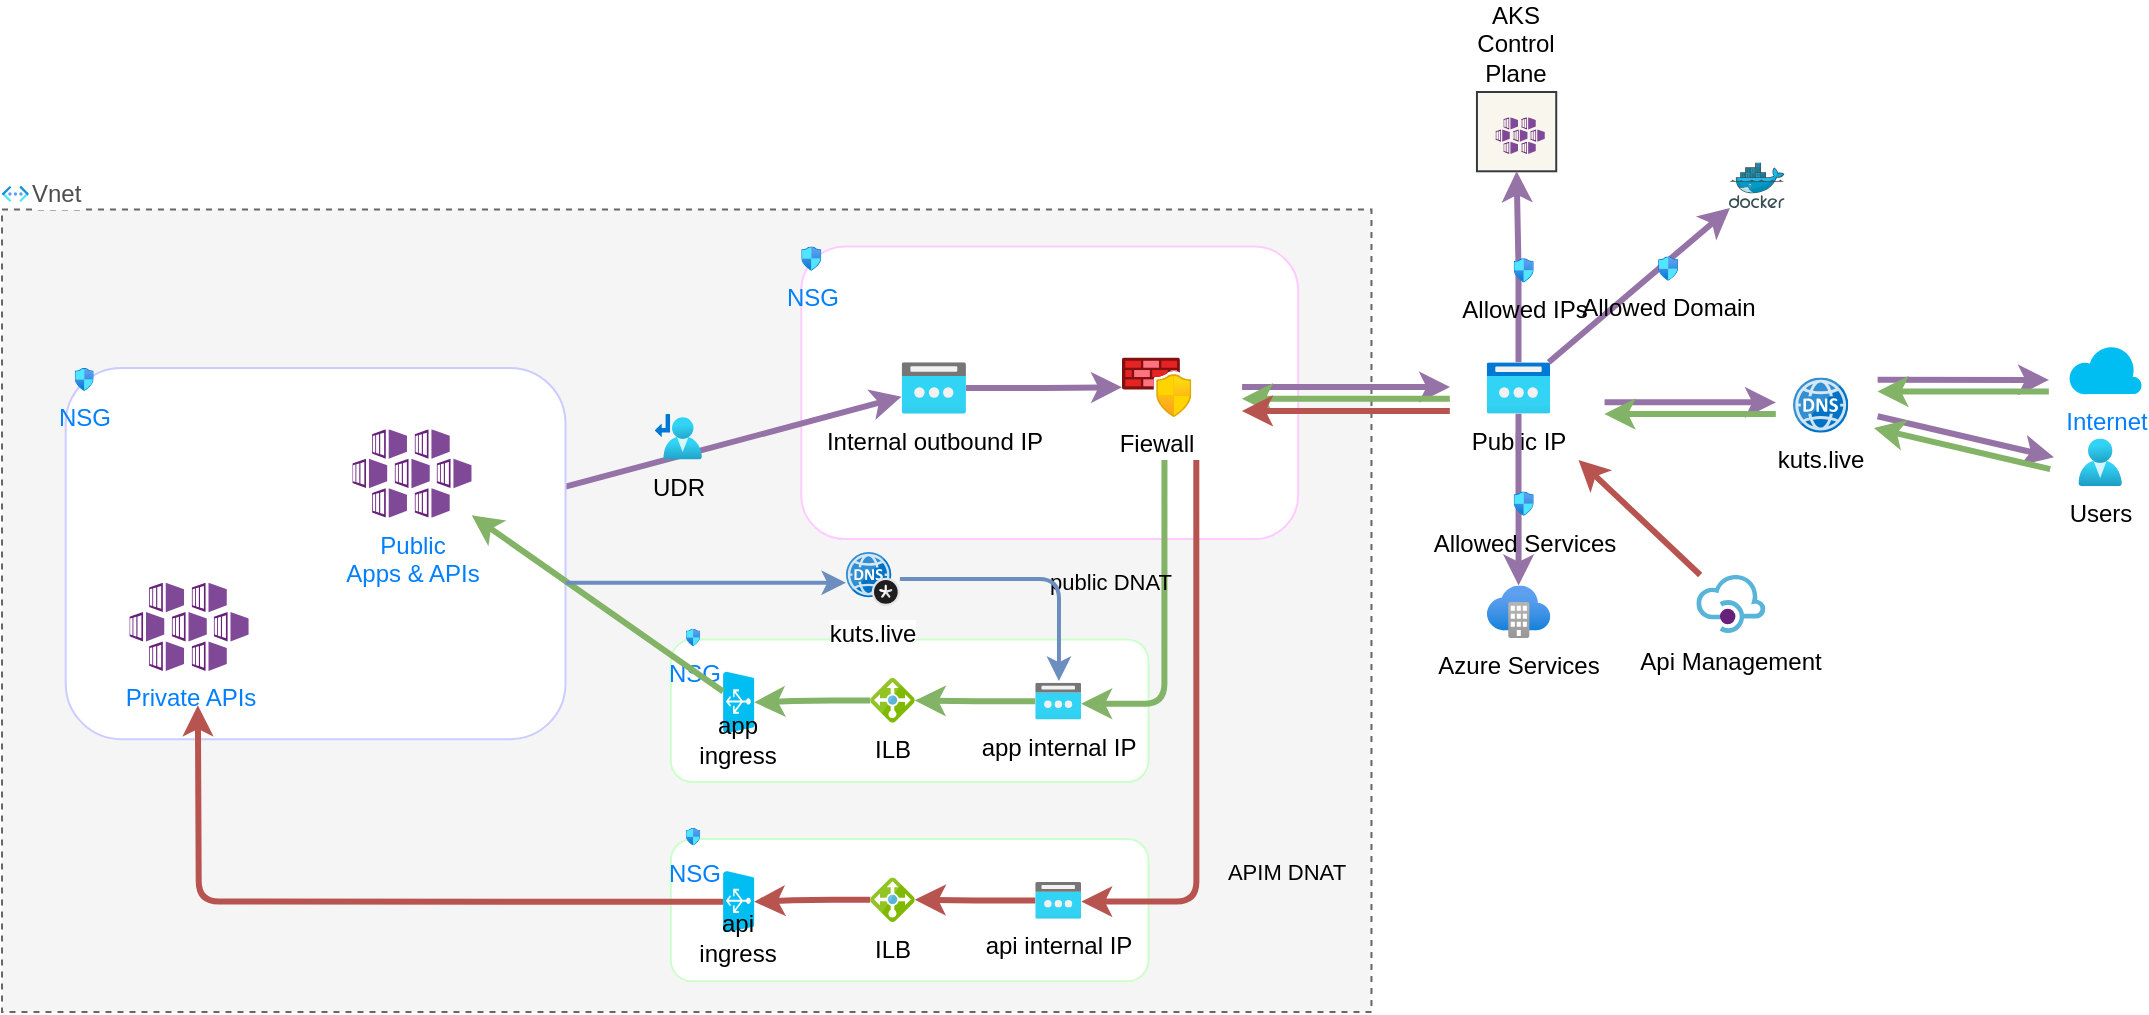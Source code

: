 <mxfile version="17.4.2" type="device" pages="3"><diagram id="IzfPn9gxmbmsD86S3vCD" name="Aks with Firewall"><mxGraphModel dx="1174" dy="1212" grid="1" gridSize="10" guides="1" tooltips="1" connect="1" arrows="1" fold="1" page="1" pageScale="1" pageWidth="827" pageHeight="1169" math="0" shadow="0"><root><mxCell id="0"/><mxCell id="1" parent="0"/><mxCell id="JUTYJFlp6_CGVl2YudWr-1" value="" style="group" parent="1" vertex="1" connectable="0"><mxGeometry x="1000" y="70" width="1070" height="460" as="geometry"/></mxCell><mxCell id="JUTYJFlp6_CGVl2YudWr-2" value="" style="rounded=0;whiteSpace=wrap;html=1;dashed=1;fontColor=#333333;fillColor=#f5f5f5;strokeColor=#666666;" parent="JUTYJFlp6_CGVl2YudWr-1" vertex="1"><mxGeometry y="58.742" width="684.739" height="401.258" as="geometry"/></mxCell><mxCell id="JUTYJFlp6_CGVl2YudWr-3" value="Vnet" style="aspect=fixed;html=1;points=[];align=left;image;fontSize=12;image=img/lib/azure2/networking/Virtual_Networks_Classic.svg;rounded=0;dashed=1;verticalAlign=middle;labelPosition=right;verticalLabelPosition=middle;fontColor=#4D4D4D;" parent="JUTYJFlp6_CGVl2YudWr-1" vertex="1"><mxGeometry y="46.996" width="13.381" height="7.989" as="geometry"/></mxCell><mxCell id="JUTYJFlp6_CGVl2YudWr-4" value="" style="group" parent="JUTYJFlp6_CGVl2YudWr-1" vertex="1" connectable="0"><mxGeometry x="399.622" y="77.214" width="342.75" height="146.345" as="geometry"/></mxCell><mxCell id="JUTYJFlp6_CGVl2YudWr-5" value="" style="rounded=1;whiteSpace=wrap;html=1;strokeColor=#FFCCFF;" parent="JUTYJFlp6_CGVl2YudWr-4" vertex="1"><mxGeometry width="248.481" height="146.345" as="geometry"/></mxCell><mxCell id="JUTYJFlp6_CGVl2YudWr-6" value="NSG" style="aspect=fixed;html=1;points=[];align=center;image;fontSize=12;image=img/lib/azure2/networking/Network_Security_Groups.svg;rounded=0;dashed=1;fontColor=#007FFF;labelBackgroundColor=none;" parent="JUTYJFlp6_CGVl2YudWr-4" vertex="1"><mxGeometry width="10.036" height="12.186" as="geometry"/></mxCell><mxCell id="JUTYJFlp6_CGVl2YudWr-7" value="Fiewall" style="aspect=fixed;html=1;points=[];align=center;image;fontSize=12;image=img/lib/azure2/networking/Azure_Firewall_Manager.svg;rounded=0;dashed=1;labelBackgroundColor=none;" parent="JUTYJFlp6_CGVl2YudWr-4" vertex="1"><mxGeometry x="160.358" y="55.549" width="34.691" height="29.735" as="geometry"/></mxCell><mxCell id="JUTYJFlp6_CGVl2YudWr-8" value="Internal outbound IP" style="aspect=fixed;html=1;points=[];align=center;image;fontSize=12;image=img/lib/azure2/networking/Public_IP_Addresses.svg;rounded=0;dashed=1;labelBackgroundColor=none;" parent="JUTYJFlp6_CGVl2YudWr-4" vertex="1"><mxGeometry x="50.188" y="57.899" width="32.213" height="25.77" as="geometry"/></mxCell><mxCell id="JUTYJFlp6_CGVl2YudWr-9" style="edgeStyle=orthogonalEdgeStyle;rounded=0;orthogonalLoop=1;jettySize=auto;html=1;fontColor=#007FFF;fillColor=#e1d5e7;strokeColor=#9673a6;strokeWidth=3;" parent="JUTYJFlp6_CGVl2YudWr-4" source="JUTYJFlp6_CGVl2YudWr-8" target="JUTYJFlp6_CGVl2YudWr-7" edge="1"><mxGeometry relative="1" as="geometry"/></mxCell><mxCell id="JUTYJFlp6_CGVl2YudWr-10" value="" style="group" parent="JUTYJFlp6_CGVl2YudWr-4" vertex="1" connectable="0"><mxGeometry x="220.339" y="70.235" width="104.049" height="5.874" as="geometry"/></mxCell><mxCell id="JUTYJFlp6_CGVl2YudWr-11" value="" style="endArrow=classic;html=1;strokeWidth=3;fontColor=#000000;fillColor=#e1d5e7;strokeColor=#9673a6;" parent="JUTYJFlp6_CGVl2YudWr-10" edge="1"><mxGeometry width="50" height="50" relative="1" as="geometry"><mxPoint x="0.089" as="sourcePoint"/><mxPoint x="104.049" y="0.065" as="targetPoint"/></mxGeometry></mxCell><mxCell id="JUTYJFlp6_CGVl2YudWr-12" value="" style="endArrow=classic;html=1;strokeWidth=3;fontColor=#000000;fillColor=#d5e8d4;strokeColor=#82b366;" parent="JUTYJFlp6_CGVl2YudWr-10" edge="1"><mxGeometry width="50" height="50" relative="1" as="geometry"><mxPoint x="103.96" y="5.874" as="sourcePoint"/><mxPoint y="5.874" as="targetPoint"/></mxGeometry></mxCell><mxCell id="JUTYJFlp6_CGVl2YudWr-13" style="rounded=1;sketch=0;orthogonalLoop=1;jettySize=auto;html=1;strokeWidth=3;fontColor=#000000;fillColor=#e1d5e7;strokeColor=#9673a6;" parent="JUTYJFlp6_CGVl2YudWr-1" source="JUTYJFlp6_CGVl2YudWr-15" target="JUTYJFlp6_CGVl2YudWr-8" edge="1"><mxGeometry x="-71.659" as="geometry"/></mxCell><mxCell id="JUTYJFlp6_CGVl2YudWr-14" value="" style="group" parent="JUTYJFlp6_CGVl2YudWr-1" vertex="1" connectable="0"><mxGeometry x="31.848" y="138" width="249.906" height="185.595" as="geometry"/></mxCell><mxCell id="JUTYJFlp6_CGVl2YudWr-15" value="" style="rounded=1;whiteSpace=wrap;html=1;strokeColor=#CCCCFF;" parent="JUTYJFlp6_CGVl2YudWr-14" vertex="1"><mxGeometry width="249.906" height="185.595" as="geometry"/></mxCell><mxCell id="JUTYJFlp6_CGVl2YudWr-16" value="NSG" style="aspect=fixed;html=1;points=[];align=center;image;fontSize=12;image=img/lib/azure2/networking/Network_Security_Groups.svg;rounded=0;dashed=1;fontColor=#007FFF;labelBackgroundColor=none;" parent="JUTYJFlp6_CGVl2YudWr-14" vertex="1"><mxGeometry x="4.544" width="9.447" height="11.471" as="geometry"/></mxCell><mxCell id="JUTYJFlp6_CGVl2YudWr-17" value="Public&lt;br&gt;Apps &amp;amp; APIs" style="aspect=fixed;html=1;points=[];align=center;image;fontSize=12;image=img/lib/mscae/Kubernetes_Services.svg;rounded=0;dashed=1;labelBackgroundColor=none;fontColor=#007FFF;" parent="JUTYJFlp6_CGVl2YudWr-14" vertex="1"><mxGeometry x="143.317" y="30.667" width="59.679" height="44.165" as="geometry"/></mxCell><mxCell id="JUTYJFlp6_CGVl2YudWr-18" value="Private APIs" style="aspect=fixed;html=1;points=[];align=center;image;fontSize=12;image=img/lib/mscae/Kubernetes_Services.svg;rounded=0;dashed=1;labelBackgroundColor=none;fontColor=#007FFF;" parent="JUTYJFlp6_CGVl2YudWr-14" vertex="1"><mxGeometry x="31.848" y="107.333" width="59.679" height="44.165" as="geometry"/></mxCell><mxCell id="JUTYJFlp6_CGVl2YudWr-19" value="UDR" style="aspect=fixed;html=1;points=[];align=center;image;fontSize=12;image=img/lib/azure2/networking/Route_Tables.svg;labelBackgroundColor=none;" parent="JUTYJFlp6_CGVl2YudWr-1" vertex="1"><mxGeometry x="326.445" y="161" width="23.496" height="22.763" as="geometry"/></mxCell><mxCell id="JUTYJFlp6_CGVl2YudWr-20" value="" style="group" parent="JUTYJFlp6_CGVl2YudWr-1" vertex="1" connectable="0"><mxGeometry x="334.407" y="268.333" width="238.862" height="76.667" as="geometry"/></mxCell><mxCell id="JUTYJFlp6_CGVl2YudWr-21" value="" style="rounded=1;whiteSpace=wrap;html=1;strokeColor=#CCFFCC;" parent="JUTYJFlp6_CGVl2YudWr-20" vertex="1"><mxGeometry y="5.479" width="238.862" height="71.188" as="geometry"/></mxCell><mxCell id="JUTYJFlp6_CGVl2YudWr-22" value="ILB" style="aspect=fixed;html=1;points=[];align=center;image;fontSize=12;image=img/lib/mscae/Load_Balancer_feature.svg;" parent="JUTYJFlp6_CGVl2YudWr-20" vertex="1"><mxGeometry x="99.704" y="24.717" width="22.301" height="22.301" as="geometry"/></mxCell><mxCell id="JUTYJFlp6_CGVl2YudWr-23" value="app internal IP" style="aspect=fixed;html=1;points=[];align=center;image;fontSize=12;image=img/lib/azure2/networking/Public_IP_Addresses.svg;rounded=0;dashed=1;labelBackgroundColor=none;" parent="JUTYJFlp6_CGVl2YudWr-20" vertex="1"><mxGeometry x="182.189" y="27.025" width="23.009" height="18.407" as="geometry"/></mxCell><mxCell id="JUTYJFlp6_CGVl2YudWr-24" value="NSG" style="aspect=fixed;html=1;points=[];align=center;image;fontSize=12;image=img/lib/azure2/networking/Network_Security_Groups.svg;rounded=0;dashed=1;fontColor=#007FFF;labelBackgroundColor=none;" parent="JUTYJFlp6_CGVl2YudWr-20" vertex="1"><mxGeometry x="7.541" width="7.168" height="8.704" as="geometry"/></mxCell><mxCell id="JUTYJFlp6_CGVl2YudWr-25" value="" style="group" parent="JUTYJFlp6_CGVl2YudWr-20" vertex="1" connectable="0"><mxGeometry x="23.643" y="24.251" width="40.113" height="34.197" as="geometry"/></mxCell><mxCell id="JUTYJFlp6_CGVl2YudWr-26" value="" style="verticalLabelPosition=bottom;html=1;verticalAlign=top;align=center;strokeColor=none;fillColor=#00BEF2;shape=mxgraph.azure.azure_load_balancer;fontColor=#000000;rotation=90;" parent="JUTYJFlp6_CGVl2YudWr-25" vertex="1"><mxGeometry x="-5.139" y="4.825" width="30.836" height="15.525" as="geometry"/></mxCell><mxCell id="JUTYJFlp6_CGVl2YudWr-27" value="app ingress" style="text;html=1;strokeColor=none;fillColor=none;align=center;verticalAlign=middle;whiteSpace=wrap;rounded=0;fontColor=#000000;" parent="JUTYJFlp6_CGVl2YudWr-25" vertex="1"><mxGeometry x="-20.057" y="26.898" width="60.17" height="8.389" as="geometry"/></mxCell><mxCell id="JUTYJFlp6_CGVl2YudWr-28" style="edgeStyle=orthogonalEdgeStyle;rounded=1;sketch=0;orthogonalLoop=1;jettySize=auto;html=1;strokeWidth=3;fontColor=#000000;fillColor=#d5e8d4;strokeColor=#82b366;" parent="JUTYJFlp6_CGVl2YudWr-20" source="JUTYJFlp6_CGVl2YudWr-23" target="JUTYJFlp6_CGVl2YudWr-22" edge="1"><mxGeometry x="812.007" y="241.045" as="geometry"/></mxCell><mxCell id="JUTYJFlp6_CGVl2YudWr-29" style="edgeStyle=orthogonalEdgeStyle;rounded=1;sketch=0;orthogonalLoop=1;jettySize=auto;html=1;strokeWidth=3;fontColor=#000000;entryX=0.5;entryY=0;entryDx=0;entryDy=0;entryPerimeter=0;fillColor=#d5e8d4;strokeColor=#82b366;" parent="JUTYJFlp6_CGVl2YudWr-20" source="JUTYJFlp6_CGVl2YudWr-22" target="JUTYJFlp6_CGVl2YudWr-26" edge="1"><mxGeometry x="15.42" y="-3.84" as="geometry"/></mxCell><mxCell id="JUTYJFlp6_CGVl2YudWr-30" value="public DNAT" style="edgeStyle=orthogonalEdgeStyle;rounded=1;sketch=0;orthogonalLoop=1;jettySize=auto;html=1;strokeWidth=3;fontColor=#000000;fillColor=#d5e8d4;strokeColor=#82b366;labelBackgroundColor=none;" parent="JUTYJFlp6_CGVl2YudWr-1" target="JUTYJFlp6_CGVl2YudWr-23" edge="1"><mxGeometry x="-796.208" y="-53.667" as="geometry"><mxPoint x="581.402" y="364.216" as="targetPoint"/><Array as="points"><mxPoint x="581.232" y="184"/><mxPoint x="581.232" y="305.9"/></Array><mxPoint x="-6" as="offset"/><mxPoint x="581.232" y="184" as="sourcePoint"/></mxGeometry></mxCell><mxCell id="JUTYJFlp6_CGVl2YudWr-31" style="rounded=1;sketch=0;orthogonalLoop=1;jettySize=auto;html=1;strokeWidth=3;fontColor=#000000;fillColor=#d5e8d4;strokeColor=#82b366;" parent="JUTYJFlp6_CGVl2YudWr-1" source="JUTYJFlp6_CGVl2YudWr-26" target="JUTYJFlp6_CGVl2YudWr-17" edge="1"><mxGeometry x="-71.659" as="geometry"/></mxCell><mxCell id="JUTYJFlp6_CGVl2YudWr-32" value="" style="group" parent="JUTYJFlp6_CGVl2YudWr-1" vertex="1" connectable="0"><mxGeometry x="334.407" y="368" width="238.862" height="76.667" as="geometry"/></mxCell><mxCell id="JUTYJFlp6_CGVl2YudWr-33" value="" style="rounded=1;whiteSpace=wrap;html=1;strokeColor=#CCFFCC;" parent="JUTYJFlp6_CGVl2YudWr-32" vertex="1"><mxGeometry y="5.479" width="238.862" height="71.188" as="geometry"/></mxCell><mxCell id="JUTYJFlp6_CGVl2YudWr-34" value="ILB" style="aspect=fixed;html=1;points=[];align=center;image;fontSize=12;image=img/lib/mscae/Load_Balancer_feature.svg;" parent="JUTYJFlp6_CGVl2YudWr-32" vertex="1"><mxGeometry x="99.704" y="24.717" width="22.301" height="22.301" as="geometry"/></mxCell><mxCell id="JUTYJFlp6_CGVl2YudWr-35" value="api internal IP" style="aspect=fixed;html=1;points=[];align=center;image;fontSize=12;image=img/lib/azure2/networking/Public_IP_Addresses.svg;rounded=0;dashed=1;labelBackgroundColor=none;" parent="JUTYJFlp6_CGVl2YudWr-32" vertex="1"><mxGeometry x="182.189" y="27.025" width="23.009" height="18.407" as="geometry"/></mxCell><mxCell id="JUTYJFlp6_CGVl2YudWr-36" value="NSG" style="aspect=fixed;html=1;points=[];align=center;image;fontSize=12;image=img/lib/azure2/networking/Network_Security_Groups.svg;rounded=0;dashed=1;fontColor=#007FFF;labelBackgroundColor=none;" parent="JUTYJFlp6_CGVl2YudWr-32" vertex="1"><mxGeometry x="7.541" width="7.168" height="8.704" as="geometry"/></mxCell><mxCell id="JUTYJFlp6_CGVl2YudWr-37" value="" style="group" parent="JUTYJFlp6_CGVl2YudWr-32" vertex="1" connectable="0"><mxGeometry x="23.643" y="24.251" width="40.113" height="34.197" as="geometry"/></mxCell><mxCell id="JUTYJFlp6_CGVl2YudWr-38" value="" style="verticalLabelPosition=bottom;html=1;verticalAlign=top;align=center;strokeColor=none;fillColor=#00BEF2;shape=mxgraph.azure.azure_load_balancer;fontColor=#000000;rotation=90;" parent="JUTYJFlp6_CGVl2YudWr-37" vertex="1"><mxGeometry x="-5.139" y="4.825" width="30.836" height="15.525" as="geometry"/></mxCell><mxCell id="JUTYJFlp6_CGVl2YudWr-39" value="api ingress" style="text;html=1;strokeColor=none;fillColor=none;align=center;verticalAlign=middle;whiteSpace=wrap;rounded=0;fontColor=#000000;" parent="JUTYJFlp6_CGVl2YudWr-37" vertex="1"><mxGeometry x="-20.057" y="26.898" width="60.17" height="8.389" as="geometry"/></mxCell><mxCell id="JUTYJFlp6_CGVl2YudWr-40" style="edgeStyle=orthogonalEdgeStyle;rounded=1;sketch=0;orthogonalLoop=1;jettySize=auto;html=1;strokeWidth=3;fontColor=#000000;fillColor=#f8cecc;strokeColor=#b85450;" parent="JUTYJFlp6_CGVl2YudWr-32" source="JUTYJFlp6_CGVl2YudWr-35" target="JUTYJFlp6_CGVl2YudWr-34" edge="1"><mxGeometry x="812.007" y="241.045" as="geometry"/></mxCell><mxCell id="JUTYJFlp6_CGVl2YudWr-41" style="edgeStyle=orthogonalEdgeStyle;rounded=1;sketch=0;orthogonalLoop=1;jettySize=auto;html=1;strokeWidth=3;fontColor=#000000;entryX=0.5;entryY=0;entryDx=0;entryDy=0;entryPerimeter=0;fillColor=#f8cecc;strokeColor=#b85450;" parent="JUTYJFlp6_CGVl2YudWr-32" source="JUTYJFlp6_CGVl2YudWr-34" target="JUTYJFlp6_CGVl2YudWr-38" edge="1"><mxGeometry x="15.42" y="-3.84" as="geometry"/></mxCell><mxCell id="JUTYJFlp6_CGVl2YudWr-42" value="APIM DNAT" style="edgeStyle=orthogonalEdgeStyle;rounded=1;sketch=0;orthogonalLoop=1;jettySize=auto;html=1;strokeWidth=3;fontColor=#000000;fillColor=#f8cecc;strokeColor=#b85450;labelBackgroundColor=none;" parent="JUTYJFlp6_CGVl2YudWr-1" target="JUTYJFlp6_CGVl2YudWr-35" edge="1"><mxGeometry x="-796.208" y="-53.667" as="geometry"><mxPoint x="551.069" y="313.567" as="targetPoint"/><mxPoint x="597.156" y="184" as="sourcePoint"/><Array as="points"><mxPoint x="597.156" y="184"/><mxPoint x="597.156" y="404.8"/></Array><mxPoint x="74" y="96" as="offset"/></mxGeometry></mxCell><mxCell id="JUTYJFlp6_CGVl2YudWr-43" style="edgeStyle=orthogonalEdgeStyle;rounded=1;orthogonalLoop=1;jettySize=auto;html=1;labelBackgroundColor=none;fillColor=#f8cecc;strokeColor=#b85450;strokeWidth=3;exitX=0.5;exitY=1;exitDx=0;exitDy=0;exitPerimeter=0;" parent="JUTYJFlp6_CGVl2YudWr-1" source="JUTYJFlp6_CGVl2YudWr-38" edge="1"><mxGeometry relative="1" as="geometry"><mxPoint x="97.934" y="306.667" as="targetPoint"/></mxGeometry></mxCell><mxCell id="JUTYJFlp6_CGVl2YudWr-44" value="" style="endArrow=classic;html=1;strokeWidth=3;fontColor=#000000;fillColor=#f8cecc;strokeColor=#b85450;" parent="JUTYJFlp6_CGVl2YudWr-1" edge="1"><mxGeometry width="50" height="50" relative="1" as="geometry"><mxPoint x="723.922" y="159.457" as="sourcePoint"/><mxPoint x="619.962" y="159.457" as="targetPoint"/></mxGeometry></mxCell><mxCell id="JUTYJFlp6_CGVl2YudWr-45" value="kuts.live" style="aspect=fixed;html=1;points=[];align=center;image;fontSize=12;image=img/lib/mscae/DNS.svg;" parent="JUTYJFlp6_CGVl2YudWr-1" vertex="1"><mxGeometry x="895.527" y="142.73" width="27.642" height="27.642" as="geometry"/></mxCell><mxCell id="JUTYJFlp6_CGVl2YudWr-46" style="edgeStyle=orthogonalEdgeStyle;rounded=1;orthogonalLoop=1;jettySize=auto;html=1;entryX=0.516;entryY=-0.047;entryDx=0;entryDy=0;entryPerimeter=0;fillColor=#dae8fc;strokeColor=#6c8ebf;strokeWidth=2;" parent="JUTYJFlp6_CGVl2YudWr-1" source="JUTYJFlp6_CGVl2YudWr-47" target="JUTYJFlp6_CGVl2YudWr-23" edge="1"><mxGeometry relative="1" as="geometry"/></mxCell><mxCell id="JUTYJFlp6_CGVl2YudWr-47" value="kuts.live" style="aspect=fixed;html=1;points=[];align=center;image;fontSize=12;image=img/lib/mscae/DNS_Private_Zones.svg;" parent="JUTYJFlp6_CGVl2YudWr-1" vertex="1"><mxGeometry x="421.99" y="230" width="26.951" height="26.951" as="geometry"/></mxCell><mxCell id="JUTYJFlp6_CGVl2YudWr-48" style="edgeStyle=orthogonalEdgeStyle;rounded=1;orthogonalLoop=1;jettySize=auto;html=1;fillColor=#dae8fc;strokeColor=#6c8ebf;strokeWidth=2;" parent="JUTYJFlp6_CGVl2YudWr-1" source="JUTYJFlp6_CGVl2YudWr-15" target="JUTYJFlp6_CGVl2YudWr-47" edge="1"><mxGeometry relative="1" as="geometry"><Array as="points"><mxPoint x="318.483" y="245.333"/><mxPoint x="318.483" y="245.333"/></Array></mxGeometry></mxCell><mxCell id="JUTYJFlp6_CGVl2YudWr-49" value="Public IP" style="aspect=fixed;html=1;points=[];align=center;image;fontSize=12;image=img/lib/azure2/networking/Public_IP_Addresses_Classic.svg;rounded=0;dashed=1;labelBackgroundColor=none;" parent="JUTYJFlp6_CGVl2YudWr-1" vertex="1"><mxGeometry x="742.372" y="135.113" width="31.717" height="25.77" as="geometry"/></mxCell><mxCell id="JUTYJFlp6_CGVl2YudWr-50" value="" style="aspect=fixed;html=1;points=[];align=center;image;fontSize=12;image=img/lib/mscae/Docker.svg;rounded=0;dashed=1;labelBackgroundColor=none;" parent="JUTYJFlp6_CGVl2YudWr-1" vertex="1"><mxGeometry x="863.498" y="35.247" width="27.802" height="22.797" as="geometry"/></mxCell><mxCell id="JUTYJFlp6_CGVl2YudWr-51" value="Internet" style="verticalLabelPosition=bottom;html=1;verticalAlign=top;align=center;strokeColor=none;fillColor=#00BEF2;shape=mxgraph.azure.cloud;rounded=0;dashed=1;labelBackgroundColor=none;fontColor=#007FFF;" parent="JUTYJFlp6_CGVl2YudWr-1" vertex="1"><mxGeometry x="1033.277" y="126.271" width="36.723" height="24.82" as="geometry"/></mxCell><mxCell id="JUTYJFlp6_CGVl2YudWr-52" value="Users" style="aspect=fixed;html=1;points=[];align=center;image;fontSize=12;image=img/lib/azure2/identity/Users.svg;rounded=0;dashed=1;labelBackgroundColor=none;" parent="JUTYJFlp6_CGVl2YudWr-1" vertex="1"><mxGeometry x="1038.173" y="173.267" width="21.806" height="23.853" as="geometry"/></mxCell><mxCell id="JUTYJFlp6_CGVl2YudWr-53" value="Azure Services" style="aspect=fixed;html=1;points=[];align=center;image;fontSize=12;image=img/lib/azure2/integration/Software_as_a_Service.svg;rounded=0;dashed=1;labelBackgroundColor=none;" parent="JUTYJFlp6_CGVl2YudWr-1" vertex="1"><mxGeometry x="742.446" y="246.727" width="31.717" height="26.266" as="geometry"/></mxCell><mxCell id="JUTYJFlp6_CGVl2YudWr-54" value="" style="group" parent="JUTYJFlp6_CGVl2YudWr-1" vertex="1" connectable="0"><mxGeometry x="737.476" width="48.964" height="46.996" as="geometry"/></mxCell><mxCell id="JUTYJFlp6_CGVl2YudWr-55" value="AKS Control Plane" style="whiteSpace=wrap;html=1;aspect=fixed;rounded=0;labelBackgroundColor=none;fillColor=#f9f7ed;strokeColor=#36393d;labelPosition=center;verticalLabelPosition=top;align=center;verticalAlign=bottom;" parent="JUTYJFlp6_CGVl2YudWr-54" vertex="1"><mxGeometry width="39.647" height="39.647" as="geometry"/></mxCell><mxCell id="JUTYJFlp6_CGVl2YudWr-56" value="" style="aspect=fixed;html=1;points=[];align=center;image;fontSize=12;image=img/lib/mscae/Kubernetes_Services.svg;rounded=0;dashed=1;labelBackgroundColor=none;" parent="JUTYJFlp6_CGVl2YudWr-54" vertex="1"><mxGeometry x="9.181" y="12.63" width="24.779" height="18.337" as="geometry"/></mxCell><mxCell id="JUTYJFlp6_CGVl2YudWr-57" style="edgeStyle=none;rounded=1;sketch=0;orthogonalLoop=1;jettySize=auto;html=1;strokeWidth=3;fillColor=#e1d5e7;strokeColor=#9673a6;" parent="JUTYJFlp6_CGVl2YudWr-1" source="JUTYJFlp6_CGVl2YudWr-49" target="JUTYJFlp6_CGVl2YudWr-53" edge="1"><mxGeometry x="797.457" y="223.229" as="geometry"/></mxCell><mxCell id="JUTYJFlp6_CGVl2YudWr-58" value="" style="group" parent="JUTYJFlp6_CGVl2YudWr-1" vertex="1" connectable="0"><mxGeometry x="755.837" y="199.732" width="12.394" height="14.445" as="geometry"/></mxCell><mxCell id="JUTYJFlp6_CGVl2YudWr-59" style="edgeStyle=orthogonalEdgeStyle;rounded=0;orthogonalLoop=1;jettySize=auto;html=1;entryX=0.5;entryY=1;entryDx=0;entryDy=0;fillColor=#e1d5e7;strokeColor=#9673a6;strokeWidth=2;" parent="JUTYJFlp6_CGVl2YudWr-58" edge="1"><mxGeometry relative="1" as="geometry"/></mxCell><mxCell id="JUTYJFlp6_CGVl2YudWr-60" value="Allowed Services" style="aspect=fixed;html=1;points=[];align=center;image;fontSize=12;image=img/lib/azure2/networking/Network_Security_Groups.svg;rounded=0;dashed=1;labelBackgroundColor=none;" parent="JUTYJFlp6_CGVl2YudWr-58" vertex="1"><mxGeometry width="10.036" height="12.186" as="geometry"/></mxCell><mxCell id="JUTYJFlp6_CGVl2YudWr-61" style="rounded=1;orthogonalLoop=1;jettySize=auto;html=1;strokeWidth=3;sketch=0;fillColor=#e1d5e7;strokeColor=#9673a6;" parent="JUTYJFlp6_CGVl2YudWr-1" source="JUTYJFlp6_CGVl2YudWr-49" target="JUTYJFlp6_CGVl2YudWr-50" edge="1"><mxGeometry x="809.698" y="88.963" as="geometry"/></mxCell><mxCell id="JUTYJFlp6_CGVl2YudWr-62" value="" style="group" parent="JUTYJFlp6_CGVl2YudWr-1" vertex="1" connectable="0"><mxGeometry x="828.06" y="82.242" width="12.394" height="14.445" as="geometry"/></mxCell><mxCell id="JUTYJFlp6_CGVl2YudWr-63" style="edgeStyle=orthogonalEdgeStyle;rounded=0;orthogonalLoop=1;jettySize=auto;html=1;entryX=0.5;entryY=1;entryDx=0;entryDy=0;fillColor=#e1d5e7;strokeColor=#9673a6;strokeWidth=2;" parent="JUTYJFlp6_CGVl2YudWr-62" edge="1"><mxGeometry relative="1" as="geometry"/></mxCell><mxCell id="JUTYJFlp6_CGVl2YudWr-64" value="Allowed Domain" style="aspect=fixed;html=1;points=[];align=center;image;fontSize=12;image=img/lib/azure2/networking/Network_Security_Groups.svg;rounded=0;dashed=1;labelBackgroundColor=none;" parent="JUTYJFlp6_CGVl2YudWr-62" vertex="1"><mxGeometry width="10.036" height="12.186" as="geometry"/></mxCell><mxCell id="JUTYJFlp6_CGVl2YudWr-65" value="" style="group" parent="JUTYJFlp6_CGVl2YudWr-1" vertex="1" connectable="0"><mxGeometry x="937.735" y="143.894" width="85.761" height="5.874" as="geometry"/></mxCell><mxCell id="JUTYJFlp6_CGVl2YudWr-66" value="" style="endArrow=classic;html=1;strokeWidth=3;fontColor=#000000;fillColor=#e1d5e7;strokeColor=#9673a6;" parent="JUTYJFlp6_CGVl2YudWr-65" edge="1"><mxGeometry width="50" height="50" relative="1" as="geometry"><mxPoint x="0.073" as="sourcePoint"/><mxPoint x="85.761" y="0.065" as="targetPoint"/></mxGeometry></mxCell><mxCell id="JUTYJFlp6_CGVl2YudWr-67" value="" style="endArrow=classic;html=1;strokeWidth=3;fontColor=#000000;fillColor=#d5e8d4;strokeColor=#82b366;" parent="JUTYJFlp6_CGVl2YudWr-65" edge="1"><mxGeometry width="50" height="50" relative="1" as="geometry"><mxPoint x="85.687" y="5.874" as="sourcePoint"/><mxPoint y="5.874" as="targetPoint"/></mxGeometry></mxCell><mxCell id="JUTYJFlp6_CGVl2YudWr-68" value="" style="group;rotation=15;" parent="JUTYJFlp6_CGVl2YudWr-1" vertex="1" connectable="0"><mxGeometry x="934.748" y="173.267" width="91.808" height="5.874" as="geometry"/></mxCell><mxCell id="JUTYJFlp6_CGVl2YudWr-69" value="" style="endArrow=classic;html=1;strokeWidth=3;fontColor=#000000;fillColor=#e1d5e7;strokeColor=#9673a6;" parent="JUTYJFlp6_CGVl2YudWr-68" edge="1"><mxGeometry width="50" height="50" relative="1" as="geometry"><mxPoint x="3.06" y="-11.161" as="sourcePoint"/><mxPoint x="91.196" y="9.399" as="targetPoint"/></mxGeometry></mxCell><mxCell id="JUTYJFlp6_CGVl2YudWr-70" value="" style="endArrow=classic;html=1;strokeWidth=3;fontColor=#000000;fillColor=#d5e8d4;strokeColor=#82b366;" parent="JUTYJFlp6_CGVl2YudWr-68" edge="1"><mxGeometry width="50" height="50" relative="1" as="geometry"><mxPoint x="89.36" y="15.274" as="sourcePoint"/><mxPoint x="1.224" y="-5.287" as="targetPoint"/></mxGeometry></mxCell><mxCell id="JUTYJFlp6_CGVl2YudWr-71" style="edgeStyle=orthogonalEdgeStyle;rounded=0;orthogonalLoop=1;jettySize=auto;html=1;entryX=0.5;entryY=1;entryDx=0;entryDy=0;fillColor=#e1d5e7;strokeColor=#9673a6;strokeWidth=3;" parent="JUTYJFlp6_CGVl2YudWr-1" source="JUTYJFlp6_CGVl2YudWr-49" target="JUTYJFlp6_CGVl2YudWr-55" edge="1"><mxGeometry x="737.476" as="geometry"/></mxCell><mxCell id="JUTYJFlp6_CGVl2YudWr-72" value="" style="group" parent="JUTYJFlp6_CGVl2YudWr-1" vertex="1" connectable="0"><mxGeometry x="755.837" y="83.088" width="12.394" height="14.445" as="geometry"/></mxCell><mxCell id="JUTYJFlp6_CGVl2YudWr-73" value="Allowed IPs" style="aspect=fixed;html=1;points=[];align=center;image;fontSize=12;image=img/lib/azure2/networking/Network_Security_Groups.svg;rounded=0;dashed=1;labelBackgroundColor=none;" parent="JUTYJFlp6_CGVl2YudWr-72" vertex="1"><mxGeometry width="10.036" height="12.186" as="geometry"/></mxCell><mxCell id="JUTYJFlp6_CGVl2YudWr-74" value="Api Management" style="aspect=fixed;html=1;points=[];align=center;image;fontSize=12;image=img/lib/mscae/API_Management.svg;" parent="JUTYJFlp6_CGVl2YudWr-1" vertex="1"><mxGeometry x="847.165" y="241.5" width="34.552" height="29.024" as="geometry"/></mxCell><mxCell id="JUTYJFlp6_CGVl2YudWr-75" style="rounded=1;orthogonalLoop=1;jettySize=auto;html=1;labelBackgroundColor=none;strokeWidth=3;fillColor=#f8cecc;strokeColor=#b85450;" parent="JUTYJFlp6_CGVl2YudWr-1" source="JUTYJFlp6_CGVl2YudWr-74" edge="1"><mxGeometry x="737.476" as="geometry"><mxPoint x="788.246" y="184" as="targetPoint"/></mxGeometry></mxCell><mxCell id="JUTYJFlp6_CGVl2YudWr-76" value="" style="group" parent="JUTYJFlp6_CGVl2YudWr-1" vertex="1" connectable="0"><mxGeometry x="801.217" y="155.126" width="85.761" height="5.874" as="geometry"/></mxCell><mxCell id="JUTYJFlp6_CGVl2YudWr-77" value="" style="endArrow=classic;html=1;strokeWidth=3;fontColor=#000000;fillColor=#e1d5e7;strokeColor=#9673a6;" parent="JUTYJFlp6_CGVl2YudWr-76" edge="1"><mxGeometry width="50" height="50" relative="1" as="geometry"><mxPoint x="0.073" as="sourcePoint"/><mxPoint x="85.761" y="0.065" as="targetPoint"/></mxGeometry></mxCell><mxCell id="JUTYJFlp6_CGVl2YudWr-78" value="" style="endArrow=classic;html=1;strokeWidth=3;fontColor=#000000;fillColor=#d5e8d4;strokeColor=#82b366;" parent="JUTYJFlp6_CGVl2YudWr-76" edge="1"><mxGeometry width="50" height="50" relative="1" as="geometry"><mxPoint x="85.687" y="5.874" as="sourcePoint"/><mxPoint y="5.874" as="targetPoint"/></mxGeometry></mxCell></root></mxGraphModel></diagram><diagram name="Aks" id="su1ilT7ZJ48s7w93f8NM"><mxGraphModel dx="1174" dy="1212" grid="1" gridSize="10" guides="1" tooltips="1" connect="1" arrows="1" fold="1" page="1" pageScale="1" pageWidth="827" pageHeight="1169" math="0" shadow="0"><root><mxCell id="Uz26K93egCnXrYjZFKj--0"/><mxCell id="Uz26K93egCnXrYjZFKj--1" parent="Uz26K93egCnXrYjZFKj--0"/><mxCell id="Uz26K93egCnXrYjZFKj--3" value="" style="rounded=0;whiteSpace=wrap;html=1;dashed=1;fontColor=#333333;fillColor=#f5f5f5;strokeColor=#666666;" parent="Uz26K93egCnXrYjZFKj--1" vertex="1"><mxGeometry x="1000" y="128.742" width="684.739" height="401.258" as="geometry"/></mxCell><mxCell id="Uz26K93egCnXrYjZFKj--4" value="Vnet" style="aspect=fixed;html=1;points=[];align=left;image;fontSize=12;image=img/lib/azure2/networking/Virtual_Networks_Classic.svg;rounded=0;dashed=1;verticalAlign=middle;labelPosition=right;verticalLabelPosition=middle;fontColor=#4D4D4D;" parent="Uz26K93egCnXrYjZFKj--1" vertex="1"><mxGeometry x="1000" y="116.996" width="13.381" height="7.989" as="geometry"/></mxCell><mxCell id="Uz26K93egCnXrYjZFKj--15" value="" style="group" parent="Uz26K93egCnXrYjZFKj--1" vertex="1" connectable="0"><mxGeometry x="1031.848" y="208" width="249.906" height="185.595" as="geometry"/></mxCell><mxCell id="Uz26K93egCnXrYjZFKj--16" value="" style="rounded=1;whiteSpace=wrap;html=1;strokeColor=#CCCCFF;" parent="Uz26K93egCnXrYjZFKj--15" vertex="1"><mxGeometry width="249.906" height="185.595" as="geometry"/></mxCell><mxCell id="Uz26K93egCnXrYjZFKj--17" value="NSG" style="aspect=fixed;html=1;points=[];align=center;image;fontSize=12;image=img/lib/azure2/networking/Network_Security_Groups.svg;rounded=0;dashed=1;fontColor=#007FFF;labelBackgroundColor=none;" parent="Uz26K93egCnXrYjZFKj--15" vertex="1"><mxGeometry x="4.544" width="9.447" height="11.471" as="geometry"/></mxCell><mxCell id="Uz26K93egCnXrYjZFKj--18" value="Public&lt;br&gt;Apps &amp;amp; APIs" style="aspect=fixed;html=1;points=[];align=center;image;fontSize=12;image=img/lib/mscae/Kubernetes_Services.svg;rounded=0;dashed=1;labelBackgroundColor=none;fontColor=#007FFF;" parent="Uz26K93egCnXrYjZFKj--15" vertex="1"><mxGeometry x="143.317" y="30.667" width="59.679" height="44.165" as="geometry"/></mxCell><mxCell id="Uz26K93egCnXrYjZFKj--19" value="Private APIs" style="aspect=fixed;html=1;points=[];align=center;image;fontSize=12;image=img/lib/mscae/Kubernetes_Services.svg;rounded=0;dashed=1;labelBackgroundColor=none;fontColor=#007FFF;" parent="Uz26K93egCnXrYjZFKj--15" vertex="1"><mxGeometry x="31.848" y="107.333" width="59.679" height="44.165" as="geometry"/></mxCell><mxCell id="Uz26K93egCnXrYjZFKj--21" value="" style="group" parent="Uz26K93egCnXrYjZFKj--1" vertex="1" connectable="0"><mxGeometry x="1334.407" y="338.333" width="238.862" height="76.667" as="geometry"/></mxCell><mxCell id="Uz26K93egCnXrYjZFKj--22" value="" style="rounded=1;whiteSpace=wrap;html=1;strokeColor=#CCFFCC;" parent="Uz26K93egCnXrYjZFKj--21" vertex="1"><mxGeometry y="5.479" width="238.862" height="71.188" as="geometry"/></mxCell><mxCell id="Uz26K93egCnXrYjZFKj--23" value="ILB" style="aspect=fixed;html=1;points=[];align=center;image;fontSize=12;image=img/lib/mscae/Load_Balancer_feature.svg;" parent="Uz26K93egCnXrYjZFKj--21" vertex="1"><mxGeometry x="99.704" y="24.717" width="22.301" height="22.301" as="geometry"/></mxCell><mxCell id="Uz26K93egCnXrYjZFKj--24" value="app internal IP" style="aspect=fixed;html=1;points=[];align=center;image;fontSize=12;image=img/lib/azure2/networking/Public_IP_Addresses.svg;rounded=0;dashed=1;labelBackgroundColor=none;" parent="Uz26K93egCnXrYjZFKj--21" vertex="1"><mxGeometry x="182.189" y="27.025" width="23.009" height="18.407" as="geometry"/></mxCell><mxCell id="Uz26K93egCnXrYjZFKj--25" value="NSG" style="aspect=fixed;html=1;points=[];align=center;image;fontSize=12;image=img/lib/azure2/networking/Network_Security_Groups.svg;rounded=0;dashed=1;fontColor=#007FFF;labelBackgroundColor=none;" parent="Uz26K93egCnXrYjZFKj--21" vertex="1"><mxGeometry x="7.541" width="7.168" height="8.704" as="geometry"/></mxCell><mxCell id="Uz26K93egCnXrYjZFKj--26" value="" style="group" parent="Uz26K93egCnXrYjZFKj--21" vertex="1" connectable="0"><mxGeometry x="23.643" y="24.251" width="40.113" height="34.197" as="geometry"/></mxCell><mxCell id="Uz26K93egCnXrYjZFKj--27" value="" style="verticalLabelPosition=bottom;html=1;verticalAlign=top;align=center;strokeColor=none;fillColor=#00BEF2;shape=mxgraph.azure.azure_load_balancer;fontColor=#000000;rotation=90;" parent="Uz26K93egCnXrYjZFKj--26" vertex="1"><mxGeometry x="-5.139" y="4.825" width="30.836" height="15.525" as="geometry"/></mxCell><mxCell id="Uz26K93egCnXrYjZFKj--28" value="app ingress" style="text;html=1;strokeColor=none;fillColor=none;align=center;verticalAlign=middle;whiteSpace=wrap;rounded=0;fontColor=#000000;" parent="Uz26K93egCnXrYjZFKj--26" vertex="1"><mxGeometry x="-20.057" y="26.898" width="60.17" height="8.389" as="geometry"/></mxCell><mxCell id="Uz26K93egCnXrYjZFKj--29" style="edgeStyle=orthogonalEdgeStyle;rounded=1;sketch=0;orthogonalLoop=1;jettySize=auto;html=1;strokeWidth=3;fontColor=#000000;fillColor=#d5e8d4;strokeColor=#82b366;" parent="Uz26K93egCnXrYjZFKj--21" source="Uz26K93egCnXrYjZFKj--24" target="Uz26K93egCnXrYjZFKj--23" edge="1"><mxGeometry x="812.007" y="241.045" as="geometry"/></mxCell><mxCell id="Uz26K93egCnXrYjZFKj--30" style="edgeStyle=orthogonalEdgeStyle;rounded=1;sketch=0;orthogonalLoop=1;jettySize=auto;html=1;strokeWidth=3;fontColor=#000000;entryX=0.5;entryY=0;entryDx=0;entryDy=0;entryPerimeter=0;fillColor=#d5e8d4;strokeColor=#82b366;" parent="Uz26K93egCnXrYjZFKj--21" source="Uz26K93egCnXrYjZFKj--23" target="Uz26K93egCnXrYjZFKj--27" edge="1"><mxGeometry x="15.42" y="-3.84" as="geometry"/></mxCell><mxCell id="Uz26K93egCnXrYjZFKj--31" value="public DNAT" style="edgeStyle=orthogonalEdgeStyle;rounded=1;sketch=0;orthogonalLoop=1;jettySize=auto;html=1;strokeWidth=3;fontColor=#000000;fillColor=#d5e8d4;strokeColor=#82b366;labelBackgroundColor=none;" parent="Uz26K93egCnXrYjZFKj--1" source="Uz26K93egCnXrYjZFKj--50" target="Uz26K93egCnXrYjZFKj--24" edge="1"><mxGeometry x="203.792" y="16.333" as="geometry"><mxPoint x="1581.402" y="434.216" as="targetPoint"/><Array as="points"><mxPoint x="1581" y="220"/><mxPoint x="1581" y="376"/></Array><mxPoint x="-6" as="offset"/><mxPoint x="1581.232" y="254" as="sourcePoint"/></mxGeometry></mxCell><mxCell id="Uz26K93egCnXrYjZFKj--32" style="rounded=1;sketch=0;orthogonalLoop=1;jettySize=auto;html=1;strokeWidth=3;fontColor=#000000;fillColor=#d5e8d4;strokeColor=#82b366;" parent="Uz26K93egCnXrYjZFKj--1" source="Uz26K93egCnXrYjZFKj--27" target="Uz26K93egCnXrYjZFKj--16" edge="1"><mxGeometry x="928.341" y="70" as="geometry"/></mxCell><mxCell id="Uz26K93egCnXrYjZFKj--46" value="external DNS" style="aspect=fixed;html=1;points=[];align=center;image;fontSize=12;image=img/lib/mscae/DNS.svg;" parent="Uz26K93egCnXrYjZFKj--1" vertex="1"><mxGeometry x="1895.527" y="212.73" width="27.642" height="27.642" as="geometry"/></mxCell><mxCell id="Uz26K93egCnXrYjZFKj--47" style="edgeStyle=orthogonalEdgeStyle;rounded=1;orthogonalLoop=1;jettySize=auto;html=1;entryX=0.516;entryY=-0.047;entryDx=0;entryDy=0;entryPerimeter=0;fillColor=#dae8fc;strokeColor=#6c8ebf;strokeWidth=2;" parent="Uz26K93egCnXrYjZFKj--1" source="Uz26K93egCnXrYjZFKj--48" target="Uz26K93egCnXrYjZFKj--24" edge="1"><mxGeometry x="1000" y="70" as="geometry"/></mxCell><mxCell id="Uz26K93egCnXrYjZFKj--48" value="internal DNS" style="aspect=fixed;html=1;points=[];align=center;image;fontSize=12;image=img/lib/mscae/DNS_Private_Zones.svg;" parent="Uz26K93egCnXrYjZFKj--1" vertex="1"><mxGeometry x="1421.99" y="300" width="26.951" height="26.951" as="geometry"/></mxCell><mxCell id="Uz26K93egCnXrYjZFKj--49" style="edgeStyle=orthogonalEdgeStyle;rounded=1;orthogonalLoop=1;jettySize=auto;html=1;fillColor=#dae8fc;strokeColor=#6c8ebf;strokeWidth=2;" parent="Uz26K93egCnXrYjZFKj--1" source="Uz26K93egCnXrYjZFKj--16" target="Uz26K93egCnXrYjZFKj--48" edge="1"><mxGeometry x="1000" y="70" as="geometry"><Array as="points"><mxPoint x="1318.483" y="315.333"/><mxPoint x="1318.483" y="315.333"/></Array></mxGeometry></mxCell><mxCell id="Uz26K93egCnXrYjZFKj--50" value="Public IP" style="aspect=fixed;html=1;points=[];align=center;image;fontSize=12;image=img/lib/azure2/networking/Public_IP_Addresses_Classic.svg;rounded=0;dashed=1;labelBackgroundColor=none;" parent="Uz26K93egCnXrYjZFKj--1" vertex="1"><mxGeometry x="1742.372" y="205.113" width="31.717" height="25.77" as="geometry"/></mxCell><mxCell id="Uz26K93egCnXrYjZFKj--51" value="" style="aspect=fixed;html=1;points=[];align=center;image;fontSize=12;image=img/lib/mscae/Docker.svg;rounded=0;dashed=1;labelBackgroundColor=none;" parent="Uz26K93egCnXrYjZFKj--1" vertex="1"><mxGeometry x="1863.498" y="105.247" width="27.802" height="22.797" as="geometry"/></mxCell><mxCell id="Uz26K93egCnXrYjZFKj--52" value="Internet" style="verticalLabelPosition=bottom;html=1;verticalAlign=top;align=center;strokeColor=none;fillColor=#00BEF2;shape=mxgraph.azure.cloud;rounded=0;dashed=1;labelBackgroundColor=none;fontColor=#007FFF;" parent="Uz26K93egCnXrYjZFKj--1" vertex="1"><mxGeometry x="2033.277" y="196.271" width="36.723" height="24.82" as="geometry"/></mxCell><mxCell id="Uz26K93egCnXrYjZFKj--53" value="Users" style="aspect=fixed;html=1;points=[];align=center;image;fontSize=12;image=img/lib/azure2/identity/Users.svg;rounded=0;dashed=1;labelBackgroundColor=none;" parent="Uz26K93egCnXrYjZFKj--1" vertex="1"><mxGeometry x="2038.173" y="243.267" width="21.806" height="23.853" as="geometry"/></mxCell><mxCell id="Uz26K93egCnXrYjZFKj--54" value="Azure Services" style="aspect=fixed;html=1;points=[];align=center;image;fontSize=12;image=img/lib/azure2/integration/Software_as_a_Service.svg;rounded=0;dashed=1;labelBackgroundColor=none;" parent="Uz26K93egCnXrYjZFKj--1" vertex="1"><mxGeometry x="1742.446" y="316.727" width="31.717" height="26.266" as="geometry"/></mxCell><mxCell id="Uz26K93egCnXrYjZFKj--55" value="" style="group" parent="Uz26K93egCnXrYjZFKj--1" vertex="1" connectable="0"><mxGeometry x="1737.476" y="70" width="48.964" height="46.996" as="geometry"/></mxCell><mxCell id="Uz26K93egCnXrYjZFKj--56" value="AKS Control Plane" style="whiteSpace=wrap;html=1;aspect=fixed;rounded=0;labelBackgroundColor=none;fillColor=#f9f7ed;strokeColor=#36393d;labelPosition=center;verticalLabelPosition=top;align=center;verticalAlign=bottom;" parent="Uz26K93egCnXrYjZFKj--55" vertex="1"><mxGeometry width="39.647" height="39.647" as="geometry"/></mxCell><mxCell id="Uz26K93egCnXrYjZFKj--57" value="" style="aspect=fixed;html=1;points=[];align=center;image;fontSize=12;image=img/lib/mscae/Kubernetes_Services.svg;rounded=0;dashed=1;labelBackgroundColor=none;" parent="Uz26K93egCnXrYjZFKj--55" vertex="1"><mxGeometry x="9.181" y="12.63" width="24.779" height="18.337" as="geometry"/></mxCell><mxCell id="Uz26K93egCnXrYjZFKj--58" style="edgeStyle=none;rounded=1;sketch=0;orthogonalLoop=1;jettySize=auto;html=1;strokeWidth=3;fillColor=#e1d5e7;strokeColor=#9673a6;" parent="Uz26K93egCnXrYjZFKj--1" source="Uz26K93egCnXrYjZFKj--50" target="Uz26K93egCnXrYjZFKj--54" edge="1"><mxGeometry x="1797.457" y="293.229" as="geometry"/></mxCell><mxCell id="Uz26K93egCnXrYjZFKj--59" value="" style="group" parent="Uz26K93egCnXrYjZFKj--1" vertex="1" connectable="0"><mxGeometry x="1755.837" y="269.732" width="12.394" height="14.445" as="geometry"/></mxCell><mxCell id="Uz26K93egCnXrYjZFKj--60" style="edgeStyle=orthogonalEdgeStyle;rounded=0;orthogonalLoop=1;jettySize=auto;html=1;entryX=0.5;entryY=1;entryDx=0;entryDy=0;fillColor=#e1d5e7;strokeColor=#9673a6;strokeWidth=2;" parent="Uz26K93egCnXrYjZFKj--59" edge="1"><mxGeometry relative="1" as="geometry"/></mxCell><mxCell id="Uz26K93egCnXrYjZFKj--61" value="Allowed Services" style="aspect=fixed;html=1;points=[];align=center;image;fontSize=12;image=img/lib/azure2/networking/Network_Security_Groups.svg;rounded=0;dashed=1;labelBackgroundColor=none;" parent="Uz26K93egCnXrYjZFKj--59" vertex="1"><mxGeometry width="10.036" height="12.186" as="geometry"/></mxCell><mxCell id="Uz26K93egCnXrYjZFKj--62" style="rounded=1;orthogonalLoop=1;jettySize=auto;html=1;strokeWidth=3;sketch=0;fillColor=#e1d5e7;strokeColor=#9673a6;" parent="Uz26K93egCnXrYjZFKj--1" source="Uz26K93egCnXrYjZFKj--50" target="Uz26K93egCnXrYjZFKj--51" edge="1"><mxGeometry x="1809.698" y="158.963" as="geometry"/></mxCell><mxCell id="Uz26K93egCnXrYjZFKj--63" value="" style="group" parent="Uz26K93egCnXrYjZFKj--1" vertex="1" connectable="0"><mxGeometry x="1828.06" y="152.242" width="12.394" height="14.445" as="geometry"/></mxCell><mxCell id="Uz26K93egCnXrYjZFKj--64" style="edgeStyle=orthogonalEdgeStyle;rounded=0;orthogonalLoop=1;jettySize=auto;html=1;entryX=0.5;entryY=1;entryDx=0;entryDy=0;fillColor=#e1d5e7;strokeColor=#9673a6;strokeWidth=2;" parent="Uz26K93egCnXrYjZFKj--63" edge="1"><mxGeometry relative="1" as="geometry"/></mxCell><mxCell id="Uz26K93egCnXrYjZFKj--65" value="Allowed Domain" style="aspect=fixed;html=1;points=[];align=center;image;fontSize=12;image=img/lib/azure2/networking/Network_Security_Groups.svg;rounded=0;dashed=1;labelBackgroundColor=none;" parent="Uz26K93egCnXrYjZFKj--63" vertex="1"><mxGeometry width="10.036" height="12.186" as="geometry"/></mxCell><mxCell id="Uz26K93egCnXrYjZFKj--66" value="" style="group" parent="Uz26K93egCnXrYjZFKj--1" vertex="1" connectable="0"><mxGeometry x="1937.735" y="213.894" width="85.761" height="5.874" as="geometry"/></mxCell><mxCell id="Uz26K93egCnXrYjZFKj--67" value="" style="endArrow=classic;html=1;strokeWidth=3;fontColor=#000000;fillColor=#e1d5e7;strokeColor=#9673a6;" parent="Uz26K93egCnXrYjZFKj--66" edge="1"><mxGeometry width="50" height="50" relative="1" as="geometry"><mxPoint x="0.073" as="sourcePoint"/><mxPoint x="85.761" y="0.065" as="targetPoint"/></mxGeometry></mxCell><mxCell id="Uz26K93egCnXrYjZFKj--68" value="" style="endArrow=classic;html=1;strokeWidth=3;fontColor=#000000;fillColor=#d5e8d4;strokeColor=#82b366;" parent="Uz26K93egCnXrYjZFKj--66" edge="1"><mxGeometry width="50" height="50" relative="1" as="geometry"><mxPoint x="85.687" y="5.874" as="sourcePoint"/><mxPoint y="5.874" as="targetPoint"/></mxGeometry></mxCell><mxCell id="Uz26K93egCnXrYjZFKj--69" value="" style="group;rotation=15;" parent="Uz26K93egCnXrYjZFKj--1" vertex="1" connectable="0"><mxGeometry x="1934.748" y="243.267" width="91.808" height="5.874" as="geometry"/></mxCell><mxCell id="Uz26K93egCnXrYjZFKj--70" value="" style="endArrow=classic;html=1;strokeWidth=3;fontColor=#000000;fillColor=#e1d5e7;strokeColor=#9673a6;" parent="Uz26K93egCnXrYjZFKj--69" edge="1"><mxGeometry width="50" height="50" relative="1" as="geometry"><mxPoint x="3.06" y="-11.161" as="sourcePoint"/><mxPoint x="91.196" y="9.399" as="targetPoint"/></mxGeometry></mxCell><mxCell id="Uz26K93egCnXrYjZFKj--71" value="" style="endArrow=classic;html=1;strokeWidth=3;fontColor=#000000;fillColor=#d5e8d4;strokeColor=#82b366;" parent="Uz26K93egCnXrYjZFKj--69" edge="1"><mxGeometry width="50" height="50" relative="1" as="geometry"><mxPoint x="89.36" y="15.274" as="sourcePoint"/><mxPoint x="1.224" y="-5.287" as="targetPoint"/></mxGeometry></mxCell><mxCell id="Uz26K93egCnXrYjZFKj--72" style="edgeStyle=orthogonalEdgeStyle;rounded=0;orthogonalLoop=1;jettySize=auto;html=1;entryX=0.5;entryY=1;entryDx=0;entryDy=0;fillColor=#e1d5e7;strokeColor=#9673a6;strokeWidth=3;" parent="Uz26K93egCnXrYjZFKj--1" source="Uz26K93egCnXrYjZFKj--50" target="Uz26K93egCnXrYjZFKj--56" edge="1"><mxGeometry x="1737.476" y="70" as="geometry"/></mxCell><mxCell id="Uz26K93egCnXrYjZFKj--73" value="" style="group" parent="Uz26K93egCnXrYjZFKj--1" vertex="1" connectable="0"><mxGeometry x="1755.837" y="153.088" width="12.394" height="14.445" as="geometry"/></mxCell><mxCell id="Uz26K93egCnXrYjZFKj--74" value="Allowed IPs" style="aspect=fixed;html=1;points=[];align=center;image;fontSize=12;image=img/lib/azure2/networking/Network_Security_Groups.svg;rounded=0;dashed=1;labelBackgroundColor=none;" parent="Uz26K93egCnXrYjZFKj--73" vertex="1"><mxGeometry width="10.036" height="12.186" as="geometry"/></mxCell><mxCell id="Uz26K93egCnXrYjZFKj--77" value="" style="group" parent="Uz26K93egCnXrYjZFKj--1" vertex="1" connectable="0"><mxGeometry x="1801.217" y="225.126" width="85.761" height="5.874" as="geometry"/></mxCell><mxCell id="Uz26K93egCnXrYjZFKj--78" value="" style="endArrow=classic;html=1;strokeWidth=3;fontColor=#000000;fillColor=#e1d5e7;strokeColor=#9673a6;" parent="Uz26K93egCnXrYjZFKj--77" edge="1"><mxGeometry width="50" height="50" relative="1" as="geometry"><mxPoint x="0.073" as="sourcePoint"/><mxPoint x="85.761" y="0.065" as="targetPoint"/></mxGeometry></mxCell><mxCell id="Uz26K93egCnXrYjZFKj--79" value="" style="endArrow=classic;html=1;strokeWidth=3;fontColor=#000000;fillColor=#d5e8d4;strokeColor=#82b366;" parent="Uz26K93egCnXrYjZFKj--77" edge="1"><mxGeometry width="50" height="50" relative="1" as="geometry"><mxPoint x="85.687" y="5.874" as="sourcePoint"/><mxPoint y="5.874" as="targetPoint"/></mxGeometry></mxCell><mxCell id="Uz26K93egCnXrYjZFKj--80" style="edgeStyle=orthogonalEdgeStyle;rounded=0;orthogonalLoop=1;jettySize=auto;html=1;fillColor=#e1d5e7;strokeColor=#9673a6;strokeWidth=3;exitX=0.934;exitY=0.012;exitDx=0;exitDy=0;exitPerimeter=0;" parent="Uz26K93egCnXrYjZFKj--1" source="Uz26K93egCnXrYjZFKj--16" edge="1"><mxGeometry relative="1" as="geometry"><mxPoint x="1740" y="210" as="targetPoint"/><Array as="points"/></mxGeometry></mxCell></root></mxGraphModel></diagram><diagram name="Aks For Singtel" id="INZ2WLROpVV23c5ASy3N"><mxGraphModel dx="1174" dy="1212" grid="1" gridSize="10" guides="1" tooltips="1" connect="1" arrows="1" fold="1" page="1" pageScale="1" pageWidth="827" pageHeight="1169" math="0" shadow="0"><root><mxCell id="7D0gKJ81zJhBQ0wJzAmZ-0"/><mxCell id="7D0gKJ81zJhBQ0wJzAmZ-1" parent="7D0gKJ81zJhBQ0wJzAmZ-0"/><mxCell id="7D0gKJ81zJhBQ0wJzAmZ-2" value="" style="group" parent="7D0gKJ81zJhBQ0wJzAmZ-1" vertex="1" connectable="0"><mxGeometry x="1000" y="70" width="1070" height="460" as="geometry"/></mxCell><mxCell id="7D0gKJ81zJhBQ0wJzAmZ-3" value="" style="rounded=0;whiteSpace=wrap;html=1;dashed=1;fontColor=#333333;fillColor=#f5f5f5;strokeColor=#666666;" parent="7D0gKJ81zJhBQ0wJzAmZ-2" vertex="1"><mxGeometry y="58.74" width="684.74" height="321.26" as="geometry"/></mxCell><mxCell id="7D0gKJ81zJhBQ0wJzAmZ-4" value="Vnet" style="aspect=fixed;html=1;points=[];align=left;image;fontSize=12;image=img/lib/azure2/networking/Virtual_Networks_Classic.svg;rounded=0;dashed=1;verticalAlign=middle;labelPosition=right;verticalLabelPosition=middle;fontColor=#4D4D4D;" parent="7D0gKJ81zJhBQ0wJzAmZ-2" vertex="1"><mxGeometry y="46.996" width="13.381" height="7.989" as="geometry"/></mxCell><mxCell id="7D0gKJ81zJhBQ0wJzAmZ-5" value="" style="group" parent="7D0gKJ81zJhBQ0wJzAmZ-2" vertex="1" connectable="0"><mxGeometry x="399.622" y="77.214" width="342.75" height="146.345" as="geometry"/></mxCell><mxCell id="7D0gKJ81zJhBQ0wJzAmZ-6" value="" style="rounded=1;whiteSpace=wrap;html=1;strokeColor=#FFCCFF;" parent="7D0gKJ81zJhBQ0wJzAmZ-5" vertex="1"><mxGeometry width="248.481" height="146.345" as="geometry"/></mxCell><mxCell id="7D0gKJ81zJhBQ0wJzAmZ-7" value="NSG" style="aspect=fixed;html=1;points=[];align=center;image;fontSize=12;image=img/lib/azure2/networking/Network_Security_Groups.svg;rounded=0;dashed=1;fontColor=#007FFF;labelBackgroundColor=none;" parent="7D0gKJ81zJhBQ0wJzAmZ-5" vertex="1"><mxGeometry width="10.036" height="12.186" as="geometry"/></mxCell><mxCell id="7D0gKJ81zJhBQ0wJzAmZ-8" value="Fiewall" style="aspect=fixed;html=1;points=[];align=center;image;fontSize=12;image=img/lib/azure2/networking/Azure_Firewall_Manager.svg;rounded=0;dashed=1;labelBackgroundColor=none;" parent="7D0gKJ81zJhBQ0wJzAmZ-5" vertex="1"><mxGeometry x="160.358" y="55.549" width="34.691" height="29.735" as="geometry"/></mxCell><mxCell id="7D0gKJ81zJhBQ0wJzAmZ-9" value="Internal outbound IP" style="aspect=fixed;html=1;points=[];align=center;image;fontSize=12;image=img/lib/azure2/networking/Public_IP_Addresses.svg;rounded=0;dashed=1;labelBackgroundColor=none;" parent="7D0gKJ81zJhBQ0wJzAmZ-5" vertex="1"><mxGeometry x="50.188" y="57.899" width="32.213" height="25.77" as="geometry"/></mxCell><mxCell id="7D0gKJ81zJhBQ0wJzAmZ-10" style="edgeStyle=orthogonalEdgeStyle;rounded=0;orthogonalLoop=1;jettySize=auto;html=1;fontColor=#007FFF;fillColor=#e1d5e7;strokeColor=#9673a6;strokeWidth=3;" parent="7D0gKJ81zJhBQ0wJzAmZ-5" source="7D0gKJ81zJhBQ0wJzAmZ-9" target="7D0gKJ81zJhBQ0wJzAmZ-8" edge="1"><mxGeometry relative="1" as="geometry"/></mxCell><mxCell id="7D0gKJ81zJhBQ0wJzAmZ-11" value="" style="group" parent="7D0gKJ81zJhBQ0wJzAmZ-5" vertex="1" connectable="0"><mxGeometry x="220.339" y="70.235" width="104.049" height="5.874" as="geometry"/></mxCell><mxCell id="7D0gKJ81zJhBQ0wJzAmZ-12" value="" style="endArrow=classic;html=1;strokeWidth=3;fontColor=#000000;fillColor=#e1d5e7;strokeColor=#9673a6;" parent="7D0gKJ81zJhBQ0wJzAmZ-11" edge="1"><mxGeometry width="50" height="50" relative="1" as="geometry"><mxPoint x="0.089" as="sourcePoint"/><mxPoint x="104.049" y="0.065" as="targetPoint"/></mxGeometry></mxCell><mxCell id="7D0gKJ81zJhBQ0wJzAmZ-13" value="" style="endArrow=classic;html=1;strokeWidth=3;fontColor=#000000;fillColor=#d5e8d4;strokeColor=#82b366;" parent="7D0gKJ81zJhBQ0wJzAmZ-11" edge="1"><mxGeometry width="50" height="50" relative="1" as="geometry"><mxPoint x="103.96" y="5.874" as="sourcePoint"/><mxPoint y="5.874" as="targetPoint"/></mxGeometry></mxCell><mxCell id="7D0gKJ81zJhBQ0wJzAmZ-14" style="rounded=1;sketch=0;orthogonalLoop=1;jettySize=auto;html=1;strokeWidth=3;fontColor=#000000;fillColor=#e1d5e7;strokeColor=#9673a6;" parent="7D0gKJ81zJhBQ0wJzAmZ-2" source="7D0gKJ81zJhBQ0wJzAmZ-16" target="7D0gKJ81zJhBQ0wJzAmZ-9" edge="1"><mxGeometry x="-71.659" as="geometry"/></mxCell><mxCell id="7D0gKJ81zJhBQ0wJzAmZ-15" value="" style="group" parent="7D0gKJ81zJhBQ0wJzAmZ-2" vertex="1" connectable="0"><mxGeometry x="31.848" y="138" width="249.906" height="185.595" as="geometry"/></mxCell><mxCell id="7D0gKJ81zJhBQ0wJzAmZ-16" value="" style="rounded=1;whiteSpace=wrap;html=1;strokeColor=#CCCCFF;" parent="7D0gKJ81zJhBQ0wJzAmZ-15" vertex="1"><mxGeometry width="249.906" height="185.595" as="geometry"/></mxCell><mxCell id="7D0gKJ81zJhBQ0wJzAmZ-17" value="NSG" style="aspect=fixed;html=1;points=[];align=center;image;fontSize=12;image=img/lib/azure2/networking/Network_Security_Groups.svg;rounded=0;dashed=1;fontColor=#007FFF;labelBackgroundColor=none;" parent="7D0gKJ81zJhBQ0wJzAmZ-15" vertex="1"><mxGeometry x="4.544" width="9.447" height="11.471" as="geometry"/></mxCell><mxCell id="7D0gKJ81zJhBQ0wJzAmZ-18" value="Private APIs" style="aspect=fixed;html=1;points=[];align=center;image;fontSize=12;image=img/lib/mscae/Kubernetes_Services.svg;rounded=0;dashed=1;labelBackgroundColor=none;fontColor=#007FFF;" parent="7D0gKJ81zJhBQ0wJzAmZ-15" vertex="1"><mxGeometry x="95.117" y="61.997" width="59.679" height="44.165" as="geometry"/></mxCell><mxCell id="7D0gKJ81zJhBQ0wJzAmZ-20" value="UDR" style="aspect=fixed;html=1;points=[];align=center;image;fontSize=12;image=img/lib/azure2/networking/Route_Tables.svg;labelBackgroundColor=none;" parent="7D0gKJ81zJhBQ0wJzAmZ-2" vertex="1"><mxGeometry x="326.445" y="161" width="23.496" height="22.763" as="geometry"/></mxCell><mxCell id="7D0gKJ81zJhBQ0wJzAmZ-21" value="" style="group" parent="7D0gKJ81zJhBQ0wJzAmZ-2" vertex="1" connectable="0"><mxGeometry x="334.407" y="268.333" width="238.862" height="76.667" as="geometry"/></mxCell><mxCell id="7D0gKJ81zJhBQ0wJzAmZ-22" value="" style="rounded=1;whiteSpace=wrap;html=1;strokeColor=#CCFFCC;" parent="7D0gKJ81zJhBQ0wJzAmZ-21" vertex="1"><mxGeometry y="5.479" width="238.862" height="71.188" as="geometry"/></mxCell><mxCell id="7D0gKJ81zJhBQ0wJzAmZ-23" value="ILB" style="aspect=fixed;html=1;points=[];align=center;image;fontSize=12;image=img/lib/mscae/Load_Balancer_feature.svg;" parent="7D0gKJ81zJhBQ0wJzAmZ-21" vertex="1"><mxGeometry x="99.704" y="24.717" width="22.301" height="22.301" as="geometry"/></mxCell><mxCell id="7D0gKJ81zJhBQ0wJzAmZ-24" value="app internal IP" style="aspect=fixed;html=1;points=[];align=center;image;fontSize=12;image=img/lib/azure2/networking/Public_IP_Addresses.svg;rounded=0;dashed=1;labelBackgroundColor=none;" parent="7D0gKJ81zJhBQ0wJzAmZ-21" vertex="1"><mxGeometry x="182.189" y="27.025" width="23.009" height="18.407" as="geometry"/></mxCell><mxCell id="7D0gKJ81zJhBQ0wJzAmZ-25" value="NSG" style="aspect=fixed;html=1;points=[];align=center;image;fontSize=12;image=img/lib/azure2/networking/Network_Security_Groups.svg;rounded=0;dashed=1;fontColor=#007FFF;labelBackgroundColor=none;" parent="7D0gKJ81zJhBQ0wJzAmZ-21" vertex="1"><mxGeometry x="7.541" width="7.168" height="8.704" as="geometry"/></mxCell><mxCell id="7D0gKJ81zJhBQ0wJzAmZ-26" value="" style="group" parent="7D0gKJ81zJhBQ0wJzAmZ-21" vertex="1" connectable="0"><mxGeometry x="23.643" y="24.251" width="40.113" height="34.197" as="geometry"/></mxCell><mxCell id="7D0gKJ81zJhBQ0wJzAmZ-27" value="" style="verticalLabelPosition=bottom;html=1;verticalAlign=top;align=center;strokeColor=none;fillColor=#00BEF2;shape=mxgraph.azure.azure_load_balancer;fontColor=#000000;rotation=90;" parent="7D0gKJ81zJhBQ0wJzAmZ-26" vertex="1"><mxGeometry x="-5.139" y="4.825" width="30.836" height="15.525" as="geometry"/></mxCell><mxCell id="7D0gKJ81zJhBQ0wJzAmZ-28" value="app ingress" style="text;html=1;strokeColor=none;fillColor=none;align=center;verticalAlign=middle;whiteSpace=wrap;rounded=0;fontColor=#000000;" parent="7D0gKJ81zJhBQ0wJzAmZ-26" vertex="1"><mxGeometry x="-20.057" y="26.898" width="60.17" height="8.389" as="geometry"/></mxCell><mxCell id="7D0gKJ81zJhBQ0wJzAmZ-29" style="edgeStyle=orthogonalEdgeStyle;rounded=1;sketch=0;orthogonalLoop=1;jettySize=auto;html=1;strokeWidth=3;fontColor=#000000;fillColor=#d5e8d4;strokeColor=#82b366;" parent="7D0gKJ81zJhBQ0wJzAmZ-21" source="7D0gKJ81zJhBQ0wJzAmZ-24" target="7D0gKJ81zJhBQ0wJzAmZ-23" edge="1"><mxGeometry x="812.007" y="241.045" as="geometry"/></mxCell><mxCell id="7D0gKJ81zJhBQ0wJzAmZ-30" style="edgeStyle=orthogonalEdgeStyle;rounded=1;sketch=0;orthogonalLoop=1;jettySize=auto;html=1;strokeWidth=3;fontColor=#000000;entryX=0.5;entryY=0;entryDx=0;entryDy=0;entryPerimeter=0;fillColor=#d5e8d4;strokeColor=#82b366;" parent="7D0gKJ81zJhBQ0wJzAmZ-21" source="7D0gKJ81zJhBQ0wJzAmZ-23" target="7D0gKJ81zJhBQ0wJzAmZ-27" edge="1"><mxGeometry x="15.42" y="-3.84" as="geometry"/></mxCell><mxCell id="7D0gKJ81zJhBQ0wJzAmZ-31" value="DNAT" style="edgeStyle=orthogonalEdgeStyle;rounded=1;sketch=0;orthogonalLoop=1;jettySize=auto;html=1;strokeWidth=3;fontColor=#000000;fillColor=#d5e8d4;strokeColor=#82b366;labelBackgroundColor=none;" parent="7D0gKJ81zJhBQ0wJzAmZ-2" target="7D0gKJ81zJhBQ0wJzAmZ-24" edge="1"><mxGeometry x="-796.208" y="-53.667" as="geometry"><mxPoint x="581.402" y="364.216" as="targetPoint"/><Array as="points"><mxPoint x="581.232" y="184"/><mxPoint x="581.232" y="305.9"/></Array><mxPoint x="-6" as="offset"/><mxPoint x="581.232" y="184" as="sourcePoint"/></mxGeometry></mxCell><mxCell id="7D0gKJ81zJhBQ0wJzAmZ-32" style="rounded=1;sketch=0;orthogonalLoop=1;jettySize=auto;html=1;strokeWidth=3;fontColor=#000000;fillColor=#d5e8d4;strokeColor=#82b366;" parent="7D0gKJ81zJhBQ0wJzAmZ-2" source="7D0gKJ81zJhBQ0wJzAmZ-27" target="7D0gKJ81zJhBQ0wJzAmZ-18" edge="1"><mxGeometry x="-71.659" as="geometry"/></mxCell><mxCell id="7D0gKJ81zJhBQ0wJzAmZ-45" value="" style="endArrow=classic;html=1;strokeWidth=3;fontColor=#000000;fillColor=#f8cecc;strokeColor=#b85450;" parent="7D0gKJ81zJhBQ0wJzAmZ-2" edge="1"><mxGeometry width="50" height="50" relative="1" as="geometry"><mxPoint x="723.922" y="159.457" as="sourcePoint"/><mxPoint x="619.962" y="159.457" as="targetPoint"/></mxGeometry></mxCell><mxCell id="7D0gKJ81zJhBQ0wJzAmZ-46" value="Api Management" style="sketch=0;aspect=fixed;html=1;points=[];align=center;image;fontSize=12;image=img/lib/mscae/API_Management.svg;fontFamily=Helvetica;fontColor=default;strokeColor=default;fillColor=default;" parent="7D0gKJ81zJhBQ0wJzAmZ-2" vertex="1"><mxGeometry x="892" y="142.73" width="33.17" height="33.17" as="geometry"/></mxCell><mxCell id="7D0gKJ81zJhBQ0wJzAmZ-50" value="Public IP" style="aspect=fixed;html=1;points=[];align=center;image;fontSize=12;image=img/lib/azure2/networking/Public_IP_Addresses_Classic.svg;rounded=0;dashed=1;labelBackgroundColor=none;" parent="7D0gKJ81zJhBQ0wJzAmZ-2" vertex="1"><mxGeometry x="742.372" y="135.113" width="31.717" height="25.77" as="geometry"/></mxCell><mxCell id="7D0gKJ81zJhBQ0wJzAmZ-52" value="Internet" style="verticalLabelPosition=bottom;html=1;verticalAlign=top;align=center;strokeColor=none;fillColor=#00BEF2;shape=mxgraph.azure.cloud;rounded=0;dashed=1;labelBackgroundColor=none;fontColor=#007FFF;" parent="7D0gKJ81zJhBQ0wJzAmZ-2" vertex="1"><mxGeometry x="1033.277" y="126.271" width="36.723" height="24.82" as="geometry"/></mxCell><mxCell id="7D0gKJ81zJhBQ0wJzAmZ-53" value="Users" style="aspect=fixed;html=1;points=[];align=center;image;fontSize=12;image=img/lib/azure2/identity/Users.svg;rounded=0;dashed=1;labelBackgroundColor=none;" parent="7D0gKJ81zJhBQ0wJzAmZ-2" vertex="1"><mxGeometry x="1038.173" y="173.267" width="21.806" height="23.853" as="geometry"/></mxCell><mxCell id="7D0gKJ81zJhBQ0wJzAmZ-66" value="" style="group" parent="7D0gKJ81zJhBQ0wJzAmZ-2" vertex="1" connectable="0"><mxGeometry x="937.735" y="143.894" width="85.761" height="5.874" as="geometry"/></mxCell><mxCell id="7D0gKJ81zJhBQ0wJzAmZ-67" value="" style="endArrow=classic;html=1;strokeWidth=3;fontColor=#000000;fillColor=#e1d5e7;strokeColor=#9673a6;" parent="7D0gKJ81zJhBQ0wJzAmZ-66" edge="1"><mxGeometry width="50" height="50" relative="1" as="geometry"><mxPoint x="0.073" as="sourcePoint"/><mxPoint x="85.761" y="0.065" as="targetPoint"/></mxGeometry></mxCell><mxCell id="7D0gKJ81zJhBQ0wJzAmZ-68" value="" style="endArrow=classic;html=1;strokeWidth=3;fontColor=#000000;fillColor=#d5e8d4;strokeColor=#82b366;" parent="7D0gKJ81zJhBQ0wJzAmZ-66" edge="1"><mxGeometry width="50" height="50" relative="1" as="geometry"><mxPoint x="85.687" y="5.874" as="sourcePoint"/><mxPoint y="5.874" as="targetPoint"/></mxGeometry></mxCell><mxCell id="7D0gKJ81zJhBQ0wJzAmZ-69" value="" style="group;rotation=15;" parent="7D0gKJ81zJhBQ0wJzAmZ-2" vertex="1" connectable="0"><mxGeometry x="934.748" y="173.267" width="91.808" height="5.874" as="geometry"/></mxCell><mxCell id="7D0gKJ81zJhBQ0wJzAmZ-70" value="" style="endArrow=classic;html=1;strokeWidth=3;fontColor=#000000;fillColor=#e1d5e7;strokeColor=#9673a6;" parent="7D0gKJ81zJhBQ0wJzAmZ-69" edge="1"><mxGeometry width="50" height="50" relative="1" as="geometry"><mxPoint x="3.06" y="-11.161" as="sourcePoint"/><mxPoint x="91.196" y="9.399" as="targetPoint"/></mxGeometry></mxCell><mxCell id="7D0gKJ81zJhBQ0wJzAmZ-71" value="" style="endArrow=classic;html=1;strokeWidth=3;fontColor=#000000;fillColor=#d5e8d4;strokeColor=#82b366;" parent="7D0gKJ81zJhBQ0wJzAmZ-69" edge="1"><mxGeometry width="50" height="50" relative="1" as="geometry"><mxPoint x="89.36" y="15.274" as="sourcePoint"/><mxPoint x="1.224" y="-5.287" as="targetPoint"/></mxGeometry></mxCell><mxCell id="7D0gKJ81zJhBQ0wJzAmZ-77" value="" style="group" parent="7D0gKJ81zJhBQ0wJzAmZ-2" vertex="1" connectable="0"><mxGeometry x="801.217" y="155.126" width="85.761" height="5.874" as="geometry"/></mxCell><mxCell id="7D0gKJ81zJhBQ0wJzAmZ-78" value="" style="endArrow=classic;html=1;strokeWidth=3;fontColor=#000000;fillColor=#e1d5e7;strokeColor=#9673a6;" parent="7D0gKJ81zJhBQ0wJzAmZ-77" edge="1"><mxGeometry width="50" height="50" relative="1" as="geometry"><mxPoint x="0.073" as="sourcePoint"/><mxPoint x="85.761" y="0.065" as="targetPoint"/></mxGeometry></mxCell><mxCell id="7D0gKJ81zJhBQ0wJzAmZ-79" value="" style="endArrow=classic;html=1;strokeWidth=3;fontColor=#000000;fillColor=#d5e8d4;strokeColor=#82b366;" parent="7D0gKJ81zJhBQ0wJzAmZ-77" edge="1"><mxGeometry width="50" height="50" relative="1" as="geometry"><mxPoint x="85.687" y="5.874" as="sourcePoint"/><mxPoint y="5.874" as="targetPoint"/></mxGeometry></mxCell></root></mxGraphModel></diagram></mxfile>